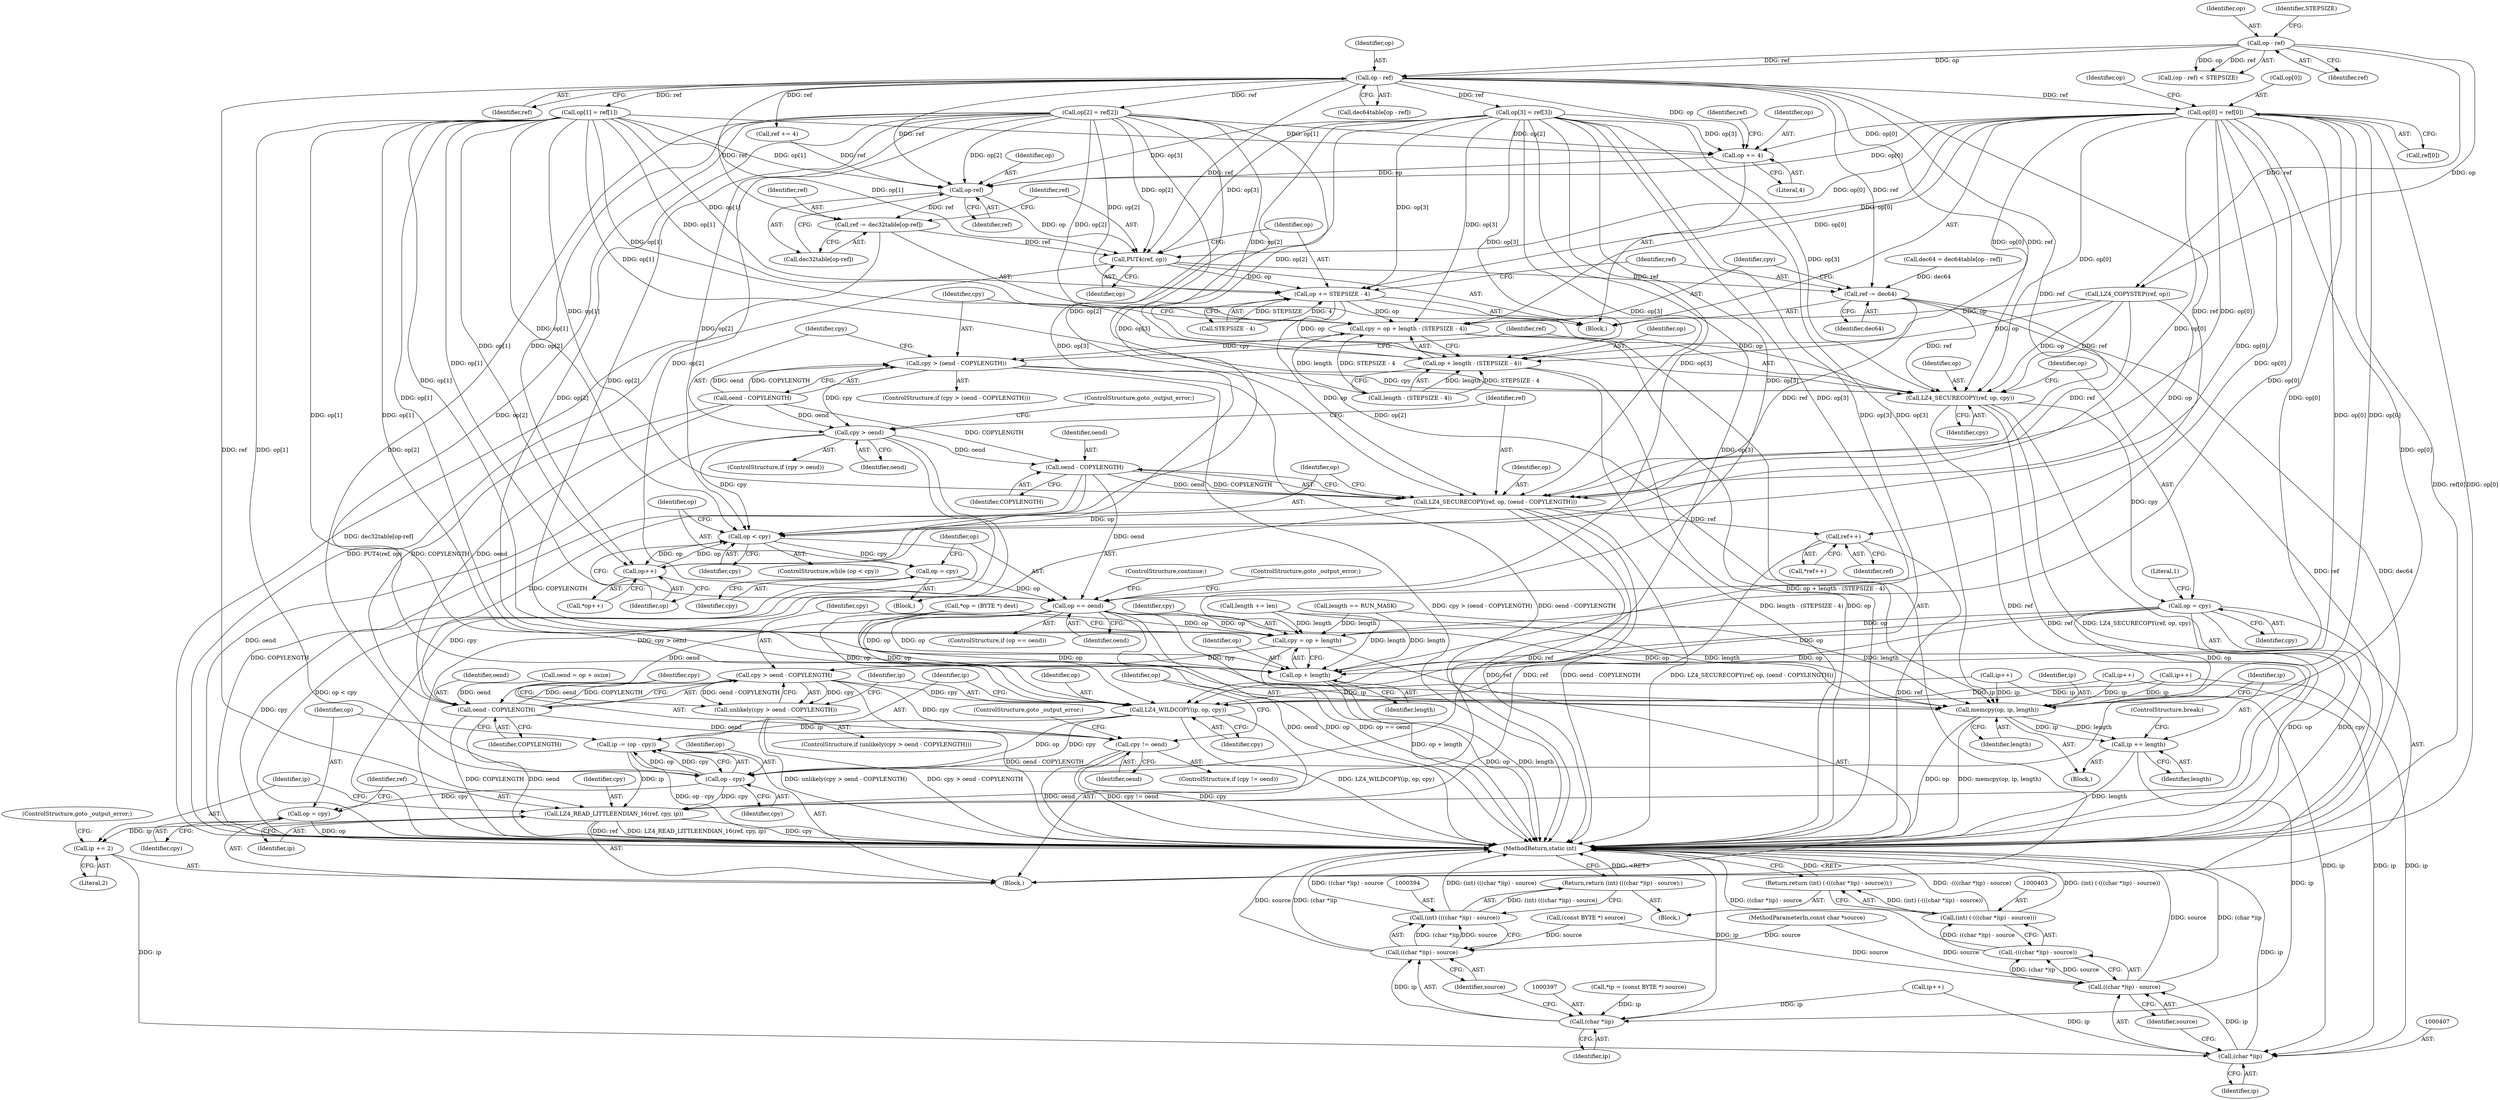 digraph "0_linux_206204a1162b995e2185275167b22468c00d6b36@array" {
"1000281" [label="(Call,op[0] = ref[0])"];
"1000278" [label="(Call,op - ref)"];
"1000268" [label="(Call,op - ref)"];
"1000194" [label="(Call,cpy = op + length)"];
"1000201" [label="(Call,cpy > oend - COPYLENGTH)"];
"1000200" [label="(Call,unlikely(cpy > oend - COPYLENGTH))"];
"1000208" [label="(Call,cpy != oend)"];
"1000220" [label="(Call,LZ4_WILDCOPY(ip, op, cpy))"];
"1000224" [label="(Call,ip -= (op - cpy))"];
"1000232" [label="(Call,LZ4_READ_LITTLEENDIAN_16(ref, cpy, ip))"];
"1000236" [label="(Call,ip += 2)"];
"1000406" [label="(Call,(char *)ip)"];
"1000405" [label="(Call,((char *)ip) - source)"];
"1000404" [label="(Call,-(((char *)ip) - source))"];
"1000402" [label="(Call,(int) (-(((char *)ip) - source)))"];
"1000401" [label="(Return,return (int) (-(((char *)ip) - source));)"];
"1000226" [label="(Call,op - cpy)"];
"1000229" [label="(Call,op = cpy)"];
"1000196" [label="(Call,op + length)"];
"1000212" [label="(Call,memcpy(op, ip, length))"];
"1000216" [label="(Call,ip += length)"];
"1000396" [label="(Call,(char *)ip)"];
"1000395" [label="(Call,((char *)ip) - source)"];
"1000393" [label="(Call,(int) (((char *)ip) - source))"];
"1000392" [label="(Return,return (int) (((char *)ip) - source);)"];
"1000309" [label="(Call,op += 4)"];
"1000319" [label="(Call,op-ref)"];
"1000315" [label="(Call,ref -= dec32table[op-ref])"];
"1000322" [label="(Call,PUT4(ref, op))"];
"1000325" [label="(Call,op += STEPSIZE - 4)"];
"1000338" [label="(Call,cpy = op + length - (STEPSIZE - 4))"];
"1000348" [label="(Call,cpy > (oend - COPYLENGTH))"];
"1000355" [label="(Call,cpy > oend)"];
"1000362" [label="(Call,oend - COPYLENGTH)"];
"1000203" [label="(Call,oend - COPYLENGTH)"];
"1000359" [label="(Call,LZ4_SECURECOPY(ref, op, (oend - COPYLENGTH)))"];
"1000366" [label="(Call,op < cpy)"];
"1000371" [label="(Call,op++)"];
"1000376" [label="(Call,op = cpy)"];
"1000380" [label="(Call,op == oend)"];
"1000374" [label="(Call,ref++)"];
"1000385" [label="(Call,LZ4_SECURECOPY(ref, op, cpy))"];
"1000389" [label="(Call,op = cpy)"];
"1000340" [label="(Call,op + length - (STEPSIZE - 4))"];
"1000330" [label="(Call,ref -= dec64)"];
"1000205" [label="(Identifier,COPYLENGTH)"];
"1000195" [label="(Identifier,cpy)"];
"1000227" [label="(Identifier,op)"];
"1000315" [label="(Call,ref -= dec32table[op-ref])"];
"1000217" [label="(Identifier,ip)"];
"1000316" [label="(Identifier,ref)"];
"1000387" [label="(Identifier,op)"];
"1000373" [label="(Call,*ref++)"];
"1000320" [label="(Identifier,op)"];
"1000395" [label="(Call,((char *)ip) - source)"];
"1000218" [label="(Identifier,length)"];
"1000354" [label="(ControlStructure,if (cpy > oend))"];
"1000317" [label="(Call,dec32table[op-ref])"];
"1000357" [label="(Identifier,oend)"];
"1000377" [label="(Identifier,op)"];
"1000219" [label="(ControlStructure,break;)"];
"1000374" [label="(Call,ref++)"];
"1000410" [label="(MethodReturn,static int)"];
"1000276" [label="(Call,dec64table[op - ref])"];
"1000281" [label="(Call,op[0] = ref[0])"];
"1000272" [label="(Block,)"];
"1000295" [label="(Call,op[2] = ref[2])"];
"1000404" [label="(Call,-(((char *)ip) - source))"];
"1000204" [label="(Identifier,oend)"];
"1000131" [label="(Call,oend = op + osize)"];
"1000290" [label="(Identifier,op)"];
"1000363" [label="(Identifier,oend)"];
"1000386" [label="(Identifier,ref)"];
"1000207" [label="(ControlStructure,if (cpy != oend))"];
"1000392" [label="(Return,return (int) (((char *)ip) - source);)"];
"1000384" [label="(ControlStructure,continue;)"];
"1000385" [label="(Call,LZ4_SECURECOPY(ref, op, cpy))"];
"1000114" [label="(MethodParameterIn,const char *source)"];
"1000350" [label="(Call,oend - COPYLENGTH)"];
"1000375" [label="(Identifier,ref)"];
"1000191" [label="(Call,length += len)"];
"1000147" [label="(Block,)"];
"1000167" [label="(Call,ip++)"];
"1000371" [label="(Call,op++)"];
"1000368" [label="(Identifier,cpy)"];
"1000401" [label="(Return,return (int) (-(((char *)ip) - source));)"];
"1000321" [label="(Identifier,ref)"];
"1000203" [label="(Call,oend - COPYLENGTH)"];
"1000390" [label="(Identifier,op)"];
"1000361" [label="(Identifier,op)"];
"1000236" [label="(Call,ip += 2)"];
"1000367" [label="(Identifier,op)"];
"1000342" [label="(Call,length - (STEPSIZE - 4))"];
"1000211" [label="(ControlStructure,goto _output_error;)"];
"1000225" [label="(Identifier,ip)"];
"1000323" [label="(Identifier,ref)"];
"1000366" [label="(Call,op < cpy)"];
"1000353" [label="(Block,)"];
"1000200" [label="(Call,unlikely(cpy > oend - COPYLENGTH))"];
"1000383" [label="(ControlStructure,goto _output_error;)"];
"1000267" [label="(Call,(op - ref) < STEPSIZE)"];
"1000348" [label="(Call,cpy > (oend - COPYLENGTH))"];
"1000358" [label="(ControlStructure,goto _output_error;)"];
"1000285" [label="(Call,ref[0])"];
"1000288" [label="(Call,op[1] = ref[1])"];
"1000326" [label="(Identifier,op)"];
"1000232" [label="(Call,LZ4_READ_LITTLEENDIAN_16(ref, cpy, ip))"];
"1000382" [label="(Identifier,oend)"];
"1000238" [label="(Literal,2)"];
"1000222" [label="(Identifier,op)"];
"1000221" [label="(Identifier,ip)"];
"1000341" [label="(Identifier,op)"];
"1000199" [label="(ControlStructure,if (unlikely(cpy > oend - COPYLENGTH)))"];
"1000146" [label="(Literal,1)"];
"1000370" [label="(Call,*op++)"];
"1000359" [label="(Call,LZ4_SECURECOPY(ref, op, (oend - COPYLENGTH)))"];
"1000121" [label="(Call,(const BYTE *) source)"];
"1000393" [label="(Call,(int) (((char *)ip) - source))"];
"1000194" [label="(Call,cpy = op + length)"];
"1000376" [label="(Call,op = cpy)"];
"1000197" [label="(Identifier,op)"];
"1000339" [label="(Identifier,cpy)"];
"1000268" [label="(Call,op - ref)"];
"1000379" [label="(ControlStructure,if (op == oend))"];
"1000372" [label="(Identifier,op)"];
"1000274" [label="(Call,dec64 = dec64table[op - ref])"];
"1000280" [label="(Identifier,ref)"];
"1000234" [label="(Identifier,cpy)"];
"1000119" [label="(Call,*ip = (const BYTE *) source)"];
"1000362" [label="(Call,oend - COPYLENGTH)"];
"1000330" [label="(Call,ref -= dec64)"];
"1000402" [label="(Call,(int) (-(((char *)ip) - source)))"];
"1000325" [label="(Call,op += STEPSIZE - 4)"];
"1000327" [label="(Call,STEPSIZE - 4)"];
"1000322" [label="(Call,PUT4(ref, op))"];
"1000226" [label="(Call,op - cpy)"];
"1000233" [label="(Identifier,ref)"];
"1000206" [label="(Block,)"];
"1000237" [label="(Identifier,ip)"];
"1000389" [label="(Call,op = cpy)"];
"1000159" [label="(Call,length == RUN_MASK)"];
"1000408" [label="(Identifier,ip)"];
"1000209" [label="(Identifier,cpy)"];
"1000235" [label="(Identifier,ip)"];
"1000335" [label="(Call,LZ4_COPYSTEP(ref, op))"];
"1000356" [label="(Identifier,cpy)"];
"1000381" [label="(Identifier,op)"];
"1000215" [label="(Identifier,length)"];
"1000319" [label="(Call,op-ref)"];
"1000231" [label="(Identifier,cpy)"];
"1000198" [label="(Identifier,length)"];
"1000230" [label="(Identifier,op)"];
"1000338" [label="(Call,cpy = op + length - (STEPSIZE - 4))"];
"1000347" [label="(ControlStructure,if (cpy > (oend - COPYLENGTH)))"];
"1000349" [label="(Identifier,cpy)"];
"1000210" [label="(Identifier,oend)"];
"1000391" [label="(Identifier,cpy)"];
"1000126" [label="(Call,*op = (BYTE *) dest)"];
"1000279" [label="(Identifier,op)"];
"1000214" [label="(Identifier,ip)"];
"1000312" [label="(Call,ref += 4)"];
"1000331" [label="(Identifier,ref)"];
"1000282" [label="(Call,op[0])"];
"1000220" [label="(Call,LZ4_WILDCOPY(ip, op, cpy))"];
"1000201" [label="(Call,cpy > oend - COPYLENGTH)"];
"1000399" [label="(Identifier,source)"];
"1000269" [label="(Identifier,op)"];
"1000228" [label="(Identifier,cpy)"];
"1000309" [label="(Call,op += 4)"];
"1000380" [label="(Call,op == oend)"];
"1000340" [label="(Call,op + length - (STEPSIZE - 4))"];
"1000208" [label="(Call,cpy != oend)"];
"1000117" [label="(Block,)"];
"1000229" [label="(Call,op = cpy)"];
"1000278" [label="(Call,op - ref)"];
"1000365" [label="(ControlStructure,while (op < cpy))"];
"1000196" [label="(Call,op + length)"];
"1000302" [label="(Call,op[3] = ref[3])"];
"1000216" [label="(Call,ip += length)"];
"1000179" [label="(Call,ip++)"];
"1000409" [label="(Identifier,source)"];
"1000271" [label="(Identifier,STEPSIZE)"];
"1000224" [label="(Call,ip -= (op - cpy))"];
"1000364" [label="(Identifier,COPYLENGTH)"];
"1000398" [label="(Identifier,ip)"];
"1000360" [label="(Identifier,ref)"];
"1000311" [label="(Literal,4)"];
"1000270" [label="(Identifier,ref)"];
"1000202" [label="(Identifier,cpy)"];
"1000239" [label="(ControlStructure,goto _output_error;)"];
"1000355" [label="(Call,cpy > oend)"];
"1000406" [label="(Call,(char *)ip)"];
"1000213" [label="(Identifier,op)"];
"1000313" [label="(Identifier,ref)"];
"1000405" [label="(Call,((char *)ip) - source)"];
"1000324" [label="(Identifier,op)"];
"1000378" [label="(Identifier,cpy)"];
"1000151" [label="(Call,ip++)"];
"1000388" [label="(Identifier,cpy)"];
"1000396" [label="(Call,(char *)ip)"];
"1000212" [label="(Call,memcpy(op, ip, length))"];
"1000310" [label="(Identifier,op)"];
"1000332" [label="(Identifier,dec64)"];
"1000263" [label="(Call,ip++)"];
"1000223" [label="(Identifier,cpy)"];
"1000281" -> "1000272"  [label="AST: "];
"1000281" -> "1000285"  [label="CFG: "];
"1000282" -> "1000281"  [label="AST: "];
"1000285" -> "1000281"  [label="AST: "];
"1000290" -> "1000281"  [label="CFG: "];
"1000281" -> "1000410"  [label="DDG: ref[0]"];
"1000281" -> "1000410"  [label="DDG: op[0]"];
"1000281" -> "1000194"  [label="DDG: op[0]"];
"1000281" -> "1000196"  [label="DDG: op[0]"];
"1000281" -> "1000212"  [label="DDG: op[0]"];
"1000281" -> "1000220"  [label="DDG: op[0]"];
"1000281" -> "1000226"  [label="DDG: op[0]"];
"1000278" -> "1000281"  [label="DDG: ref"];
"1000281" -> "1000309"  [label="DDG: op[0]"];
"1000281" -> "1000319"  [label="DDG: op[0]"];
"1000281" -> "1000322"  [label="DDG: op[0]"];
"1000281" -> "1000325"  [label="DDG: op[0]"];
"1000281" -> "1000338"  [label="DDG: op[0]"];
"1000281" -> "1000340"  [label="DDG: op[0]"];
"1000281" -> "1000359"  [label="DDG: op[0]"];
"1000281" -> "1000366"  [label="DDG: op[0]"];
"1000281" -> "1000371"  [label="DDG: op[0]"];
"1000281" -> "1000380"  [label="DDG: op[0]"];
"1000281" -> "1000385"  [label="DDG: op[0]"];
"1000278" -> "1000276"  [label="AST: "];
"1000278" -> "1000280"  [label="CFG: "];
"1000279" -> "1000278"  [label="AST: "];
"1000280" -> "1000278"  [label="AST: "];
"1000276" -> "1000278"  [label="CFG: "];
"1000278" -> "1000232"  [label="DDG: ref"];
"1000268" -> "1000278"  [label="DDG: op"];
"1000268" -> "1000278"  [label="DDG: ref"];
"1000278" -> "1000288"  [label="DDG: ref"];
"1000278" -> "1000295"  [label="DDG: ref"];
"1000278" -> "1000302"  [label="DDG: ref"];
"1000278" -> "1000309"  [label="DDG: op"];
"1000278" -> "1000312"  [label="DDG: ref"];
"1000278" -> "1000315"  [label="DDG: ref"];
"1000278" -> "1000319"  [label="DDG: ref"];
"1000278" -> "1000322"  [label="DDG: ref"];
"1000278" -> "1000330"  [label="DDG: ref"];
"1000278" -> "1000359"  [label="DDG: ref"];
"1000278" -> "1000374"  [label="DDG: ref"];
"1000278" -> "1000385"  [label="DDG: ref"];
"1000268" -> "1000267"  [label="AST: "];
"1000268" -> "1000270"  [label="CFG: "];
"1000269" -> "1000268"  [label="AST: "];
"1000270" -> "1000268"  [label="AST: "];
"1000271" -> "1000268"  [label="CFG: "];
"1000268" -> "1000267"  [label="DDG: op"];
"1000268" -> "1000267"  [label="DDG: ref"];
"1000268" -> "1000335"  [label="DDG: ref"];
"1000268" -> "1000335"  [label="DDG: op"];
"1000194" -> "1000147"  [label="AST: "];
"1000194" -> "1000196"  [label="CFG: "];
"1000195" -> "1000194"  [label="AST: "];
"1000196" -> "1000194"  [label="AST: "];
"1000202" -> "1000194"  [label="CFG: "];
"1000194" -> "1000410"  [label="DDG: op + length"];
"1000295" -> "1000194"  [label="DDG: op[2]"];
"1000302" -> "1000194"  [label="DDG: op[3]"];
"1000389" -> "1000194"  [label="DDG: op"];
"1000380" -> "1000194"  [label="DDG: op"];
"1000288" -> "1000194"  [label="DDG: op[1]"];
"1000126" -> "1000194"  [label="DDG: op"];
"1000159" -> "1000194"  [label="DDG: length"];
"1000191" -> "1000194"  [label="DDG: length"];
"1000194" -> "1000201"  [label="DDG: cpy"];
"1000201" -> "1000200"  [label="AST: "];
"1000201" -> "1000203"  [label="CFG: "];
"1000202" -> "1000201"  [label="AST: "];
"1000203" -> "1000201"  [label="AST: "];
"1000200" -> "1000201"  [label="CFG: "];
"1000201" -> "1000410"  [label="DDG: oend - COPYLENGTH"];
"1000201" -> "1000200"  [label="DDG: cpy"];
"1000201" -> "1000200"  [label="DDG: oend - COPYLENGTH"];
"1000203" -> "1000201"  [label="DDG: oend"];
"1000203" -> "1000201"  [label="DDG: COPYLENGTH"];
"1000201" -> "1000208"  [label="DDG: cpy"];
"1000201" -> "1000220"  [label="DDG: cpy"];
"1000200" -> "1000199"  [label="AST: "];
"1000209" -> "1000200"  [label="CFG: "];
"1000221" -> "1000200"  [label="CFG: "];
"1000200" -> "1000410"  [label="DDG: cpy > oend - COPYLENGTH"];
"1000200" -> "1000410"  [label="DDG: unlikely(cpy > oend - COPYLENGTH)"];
"1000208" -> "1000207"  [label="AST: "];
"1000208" -> "1000210"  [label="CFG: "];
"1000209" -> "1000208"  [label="AST: "];
"1000210" -> "1000208"  [label="AST: "];
"1000211" -> "1000208"  [label="CFG: "];
"1000213" -> "1000208"  [label="CFG: "];
"1000208" -> "1000410"  [label="DDG: cpy"];
"1000208" -> "1000410"  [label="DDG: oend"];
"1000208" -> "1000410"  [label="DDG: cpy != oend"];
"1000203" -> "1000208"  [label="DDG: oend"];
"1000220" -> "1000147"  [label="AST: "];
"1000220" -> "1000223"  [label="CFG: "];
"1000221" -> "1000220"  [label="AST: "];
"1000222" -> "1000220"  [label="AST: "];
"1000223" -> "1000220"  [label="AST: "];
"1000225" -> "1000220"  [label="CFG: "];
"1000220" -> "1000410"  [label="DDG: LZ4_WILDCOPY(ip, op, cpy)"];
"1000167" -> "1000220"  [label="DDG: ip"];
"1000151" -> "1000220"  [label="DDG: ip"];
"1000179" -> "1000220"  [label="DDG: ip"];
"1000295" -> "1000220"  [label="DDG: op[2]"];
"1000302" -> "1000220"  [label="DDG: op[3]"];
"1000288" -> "1000220"  [label="DDG: op[1]"];
"1000389" -> "1000220"  [label="DDG: op"];
"1000380" -> "1000220"  [label="DDG: op"];
"1000126" -> "1000220"  [label="DDG: op"];
"1000220" -> "1000224"  [label="DDG: ip"];
"1000220" -> "1000226"  [label="DDG: op"];
"1000220" -> "1000226"  [label="DDG: cpy"];
"1000224" -> "1000147"  [label="AST: "];
"1000224" -> "1000226"  [label="CFG: "];
"1000225" -> "1000224"  [label="AST: "];
"1000226" -> "1000224"  [label="AST: "];
"1000230" -> "1000224"  [label="CFG: "];
"1000224" -> "1000410"  [label="DDG: op - cpy"];
"1000226" -> "1000224"  [label="DDG: op"];
"1000226" -> "1000224"  [label="DDG: cpy"];
"1000224" -> "1000232"  [label="DDG: ip"];
"1000232" -> "1000147"  [label="AST: "];
"1000232" -> "1000235"  [label="CFG: "];
"1000233" -> "1000232"  [label="AST: "];
"1000234" -> "1000232"  [label="AST: "];
"1000235" -> "1000232"  [label="AST: "];
"1000237" -> "1000232"  [label="CFG: "];
"1000232" -> "1000410"  [label="DDG: ref"];
"1000232" -> "1000410"  [label="DDG: LZ4_READ_LITTLEENDIAN_16(ref, cpy, ip)"];
"1000232" -> "1000410"  [label="DDG: cpy"];
"1000374" -> "1000232"  [label="DDG: ref"];
"1000359" -> "1000232"  [label="DDG: ref"];
"1000385" -> "1000232"  [label="DDG: ref"];
"1000226" -> "1000232"  [label="DDG: cpy"];
"1000232" -> "1000236"  [label="DDG: ip"];
"1000236" -> "1000147"  [label="AST: "];
"1000236" -> "1000238"  [label="CFG: "];
"1000237" -> "1000236"  [label="AST: "];
"1000238" -> "1000236"  [label="AST: "];
"1000239" -> "1000236"  [label="CFG: "];
"1000236" -> "1000406"  [label="DDG: ip"];
"1000406" -> "1000405"  [label="AST: "];
"1000406" -> "1000408"  [label="CFG: "];
"1000407" -> "1000406"  [label="AST: "];
"1000408" -> "1000406"  [label="AST: "];
"1000409" -> "1000406"  [label="CFG: "];
"1000406" -> "1000410"  [label="DDG: ip"];
"1000406" -> "1000405"  [label="DDG: ip"];
"1000167" -> "1000406"  [label="DDG: ip"];
"1000151" -> "1000406"  [label="DDG: ip"];
"1000263" -> "1000406"  [label="DDG: ip"];
"1000179" -> "1000406"  [label="DDG: ip"];
"1000405" -> "1000404"  [label="AST: "];
"1000405" -> "1000409"  [label="CFG: "];
"1000409" -> "1000405"  [label="AST: "];
"1000404" -> "1000405"  [label="CFG: "];
"1000405" -> "1000410"  [label="DDG: source"];
"1000405" -> "1000410"  [label="DDG: (char *)ip"];
"1000405" -> "1000404"  [label="DDG: (char *)ip"];
"1000405" -> "1000404"  [label="DDG: source"];
"1000121" -> "1000405"  [label="DDG: source"];
"1000114" -> "1000405"  [label="DDG: source"];
"1000404" -> "1000402"  [label="AST: "];
"1000402" -> "1000404"  [label="CFG: "];
"1000404" -> "1000410"  [label="DDG: ((char *)ip) - source"];
"1000404" -> "1000402"  [label="DDG: ((char *)ip) - source"];
"1000402" -> "1000401"  [label="AST: "];
"1000403" -> "1000402"  [label="AST: "];
"1000401" -> "1000402"  [label="CFG: "];
"1000402" -> "1000410"  [label="DDG: -(((char *)ip) - source)"];
"1000402" -> "1000410"  [label="DDG: (int) (-(((char *)ip) - source))"];
"1000402" -> "1000401"  [label="DDG: (int) (-(((char *)ip) - source))"];
"1000401" -> "1000117"  [label="AST: "];
"1000410" -> "1000401"  [label="CFG: "];
"1000401" -> "1000410"  [label="DDG: <RET>"];
"1000226" -> "1000228"  [label="CFG: "];
"1000227" -> "1000226"  [label="AST: "];
"1000228" -> "1000226"  [label="AST: "];
"1000295" -> "1000226"  [label="DDG: op[2]"];
"1000302" -> "1000226"  [label="DDG: op[3]"];
"1000288" -> "1000226"  [label="DDG: op[1]"];
"1000226" -> "1000229"  [label="DDG: cpy"];
"1000229" -> "1000147"  [label="AST: "];
"1000229" -> "1000231"  [label="CFG: "];
"1000230" -> "1000229"  [label="AST: "];
"1000231" -> "1000229"  [label="AST: "];
"1000233" -> "1000229"  [label="CFG: "];
"1000229" -> "1000410"  [label="DDG: op"];
"1000196" -> "1000198"  [label="CFG: "];
"1000197" -> "1000196"  [label="AST: "];
"1000198" -> "1000196"  [label="AST: "];
"1000196" -> "1000410"  [label="DDG: op"];
"1000196" -> "1000410"  [label="DDG: length"];
"1000295" -> "1000196"  [label="DDG: op[2]"];
"1000302" -> "1000196"  [label="DDG: op[3]"];
"1000389" -> "1000196"  [label="DDG: op"];
"1000380" -> "1000196"  [label="DDG: op"];
"1000288" -> "1000196"  [label="DDG: op[1]"];
"1000126" -> "1000196"  [label="DDG: op"];
"1000159" -> "1000196"  [label="DDG: length"];
"1000191" -> "1000196"  [label="DDG: length"];
"1000212" -> "1000206"  [label="AST: "];
"1000212" -> "1000215"  [label="CFG: "];
"1000213" -> "1000212"  [label="AST: "];
"1000214" -> "1000212"  [label="AST: "];
"1000215" -> "1000212"  [label="AST: "];
"1000217" -> "1000212"  [label="CFG: "];
"1000212" -> "1000410"  [label="DDG: memcpy(op, ip, length)"];
"1000212" -> "1000410"  [label="DDG: op"];
"1000295" -> "1000212"  [label="DDG: op[2]"];
"1000302" -> "1000212"  [label="DDG: op[3]"];
"1000288" -> "1000212"  [label="DDG: op[1]"];
"1000389" -> "1000212"  [label="DDG: op"];
"1000380" -> "1000212"  [label="DDG: op"];
"1000126" -> "1000212"  [label="DDG: op"];
"1000167" -> "1000212"  [label="DDG: ip"];
"1000151" -> "1000212"  [label="DDG: ip"];
"1000179" -> "1000212"  [label="DDG: ip"];
"1000159" -> "1000212"  [label="DDG: length"];
"1000191" -> "1000212"  [label="DDG: length"];
"1000212" -> "1000216"  [label="DDG: length"];
"1000212" -> "1000216"  [label="DDG: ip"];
"1000216" -> "1000206"  [label="AST: "];
"1000216" -> "1000218"  [label="CFG: "];
"1000217" -> "1000216"  [label="AST: "];
"1000218" -> "1000216"  [label="AST: "];
"1000219" -> "1000216"  [label="CFG: "];
"1000216" -> "1000410"  [label="DDG: length"];
"1000216" -> "1000396"  [label="DDG: ip"];
"1000396" -> "1000395"  [label="AST: "];
"1000396" -> "1000398"  [label="CFG: "];
"1000397" -> "1000396"  [label="AST: "];
"1000398" -> "1000396"  [label="AST: "];
"1000399" -> "1000396"  [label="CFG: "];
"1000396" -> "1000410"  [label="DDG: ip"];
"1000396" -> "1000395"  [label="DDG: ip"];
"1000263" -> "1000396"  [label="DDG: ip"];
"1000119" -> "1000396"  [label="DDG: ip"];
"1000395" -> "1000393"  [label="AST: "];
"1000395" -> "1000399"  [label="CFG: "];
"1000399" -> "1000395"  [label="AST: "];
"1000393" -> "1000395"  [label="CFG: "];
"1000395" -> "1000410"  [label="DDG: (char *)ip"];
"1000395" -> "1000410"  [label="DDG: source"];
"1000395" -> "1000393"  [label="DDG: (char *)ip"];
"1000395" -> "1000393"  [label="DDG: source"];
"1000121" -> "1000395"  [label="DDG: source"];
"1000114" -> "1000395"  [label="DDG: source"];
"1000393" -> "1000392"  [label="AST: "];
"1000394" -> "1000393"  [label="AST: "];
"1000392" -> "1000393"  [label="CFG: "];
"1000393" -> "1000410"  [label="DDG: (int) (((char *)ip) - source)"];
"1000393" -> "1000410"  [label="DDG: ((char *)ip) - source"];
"1000393" -> "1000392"  [label="DDG: (int) (((char *)ip) - source)"];
"1000392" -> "1000117"  [label="AST: "];
"1000410" -> "1000392"  [label="CFG: "];
"1000392" -> "1000410"  [label="DDG: <RET>"];
"1000309" -> "1000272"  [label="AST: "];
"1000309" -> "1000311"  [label="CFG: "];
"1000310" -> "1000309"  [label="AST: "];
"1000311" -> "1000309"  [label="AST: "];
"1000313" -> "1000309"  [label="CFG: "];
"1000295" -> "1000309"  [label="DDG: op[2]"];
"1000302" -> "1000309"  [label="DDG: op[3]"];
"1000288" -> "1000309"  [label="DDG: op[1]"];
"1000309" -> "1000319"  [label="DDG: op"];
"1000319" -> "1000317"  [label="AST: "];
"1000319" -> "1000321"  [label="CFG: "];
"1000320" -> "1000319"  [label="AST: "];
"1000321" -> "1000319"  [label="AST: "];
"1000317" -> "1000319"  [label="CFG: "];
"1000319" -> "1000315"  [label="DDG: ref"];
"1000295" -> "1000319"  [label="DDG: op[2]"];
"1000302" -> "1000319"  [label="DDG: op[3]"];
"1000288" -> "1000319"  [label="DDG: op[1]"];
"1000312" -> "1000319"  [label="DDG: ref"];
"1000319" -> "1000322"  [label="DDG: op"];
"1000315" -> "1000272"  [label="AST: "];
"1000315" -> "1000317"  [label="CFG: "];
"1000316" -> "1000315"  [label="AST: "];
"1000317" -> "1000315"  [label="AST: "];
"1000323" -> "1000315"  [label="CFG: "];
"1000315" -> "1000410"  [label="DDG: dec32table[op-ref]"];
"1000315" -> "1000322"  [label="DDG: ref"];
"1000322" -> "1000272"  [label="AST: "];
"1000322" -> "1000324"  [label="CFG: "];
"1000323" -> "1000322"  [label="AST: "];
"1000324" -> "1000322"  [label="AST: "];
"1000326" -> "1000322"  [label="CFG: "];
"1000322" -> "1000410"  [label="DDG: PUT4(ref, op)"];
"1000295" -> "1000322"  [label="DDG: op[2]"];
"1000302" -> "1000322"  [label="DDG: op[3]"];
"1000288" -> "1000322"  [label="DDG: op[1]"];
"1000322" -> "1000325"  [label="DDG: op"];
"1000322" -> "1000330"  [label="DDG: ref"];
"1000325" -> "1000272"  [label="AST: "];
"1000325" -> "1000327"  [label="CFG: "];
"1000326" -> "1000325"  [label="AST: "];
"1000327" -> "1000325"  [label="AST: "];
"1000331" -> "1000325"  [label="CFG: "];
"1000327" -> "1000325"  [label="DDG: STEPSIZE"];
"1000327" -> "1000325"  [label="DDG: 4"];
"1000295" -> "1000325"  [label="DDG: op[2]"];
"1000302" -> "1000325"  [label="DDG: op[3]"];
"1000288" -> "1000325"  [label="DDG: op[1]"];
"1000325" -> "1000338"  [label="DDG: op"];
"1000325" -> "1000340"  [label="DDG: op"];
"1000325" -> "1000359"  [label="DDG: op"];
"1000325" -> "1000385"  [label="DDG: op"];
"1000338" -> "1000147"  [label="AST: "];
"1000338" -> "1000340"  [label="CFG: "];
"1000339" -> "1000338"  [label="AST: "];
"1000340" -> "1000338"  [label="AST: "];
"1000349" -> "1000338"  [label="CFG: "];
"1000338" -> "1000410"  [label="DDG: op + length - (STEPSIZE - 4)"];
"1000295" -> "1000338"  [label="DDG: op[2]"];
"1000302" -> "1000338"  [label="DDG: op[3]"];
"1000288" -> "1000338"  [label="DDG: op[1]"];
"1000335" -> "1000338"  [label="DDG: op"];
"1000342" -> "1000338"  [label="DDG: length"];
"1000342" -> "1000338"  [label="DDG: STEPSIZE - 4"];
"1000338" -> "1000348"  [label="DDG: cpy"];
"1000348" -> "1000347"  [label="AST: "];
"1000348" -> "1000350"  [label="CFG: "];
"1000349" -> "1000348"  [label="AST: "];
"1000350" -> "1000348"  [label="AST: "];
"1000356" -> "1000348"  [label="CFG: "];
"1000386" -> "1000348"  [label="CFG: "];
"1000348" -> "1000410"  [label="DDG: cpy > (oend - COPYLENGTH)"];
"1000348" -> "1000410"  [label="DDG: oend - COPYLENGTH"];
"1000350" -> "1000348"  [label="DDG: oend"];
"1000350" -> "1000348"  [label="DDG: COPYLENGTH"];
"1000348" -> "1000355"  [label="DDG: cpy"];
"1000348" -> "1000385"  [label="DDG: cpy"];
"1000355" -> "1000354"  [label="AST: "];
"1000355" -> "1000357"  [label="CFG: "];
"1000356" -> "1000355"  [label="AST: "];
"1000357" -> "1000355"  [label="AST: "];
"1000358" -> "1000355"  [label="CFG: "];
"1000360" -> "1000355"  [label="CFG: "];
"1000355" -> "1000410"  [label="DDG: cpy"];
"1000355" -> "1000410"  [label="DDG: oend"];
"1000355" -> "1000410"  [label="DDG: cpy > oend"];
"1000350" -> "1000355"  [label="DDG: oend"];
"1000355" -> "1000362"  [label="DDG: oend"];
"1000355" -> "1000366"  [label="DDG: cpy"];
"1000362" -> "1000359"  [label="AST: "];
"1000362" -> "1000364"  [label="CFG: "];
"1000363" -> "1000362"  [label="AST: "];
"1000364" -> "1000362"  [label="AST: "];
"1000359" -> "1000362"  [label="CFG: "];
"1000362" -> "1000410"  [label="DDG: COPYLENGTH"];
"1000362" -> "1000203"  [label="DDG: COPYLENGTH"];
"1000362" -> "1000359"  [label="DDG: oend"];
"1000362" -> "1000359"  [label="DDG: COPYLENGTH"];
"1000350" -> "1000362"  [label="DDG: COPYLENGTH"];
"1000362" -> "1000380"  [label="DDG: oend"];
"1000203" -> "1000205"  [label="CFG: "];
"1000204" -> "1000203"  [label="AST: "];
"1000205" -> "1000203"  [label="AST: "];
"1000203" -> "1000410"  [label="DDG: COPYLENGTH"];
"1000203" -> "1000410"  [label="DDG: oend"];
"1000350" -> "1000203"  [label="DDG: oend"];
"1000350" -> "1000203"  [label="DDG: COPYLENGTH"];
"1000131" -> "1000203"  [label="DDG: oend"];
"1000380" -> "1000203"  [label="DDG: oend"];
"1000359" -> "1000353"  [label="AST: "];
"1000360" -> "1000359"  [label="AST: "];
"1000361" -> "1000359"  [label="AST: "];
"1000367" -> "1000359"  [label="CFG: "];
"1000359" -> "1000410"  [label="DDG: ref"];
"1000359" -> "1000410"  [label="DDG: oend - COPYLENGTH"];
"1000359" -> "1000410"  [label="DDG: LZ4_SECURECOPY(ref, op, (oend - COPYLENGTH))"];
"1000330" -> "1000359"  [label="DDG: ref"];
"1000335" -> "1000359"  [label="DDG: ref"];
"1000335" -> "1000359"  [label="DDG: op"];
"1000295" -> "1000359"  [label="DDG: op[2]"];
"1000302" -> "1000359"  [label="DDG: op[3]"];
"1000288" -> "1000359"  [label="DDG: op[1]"];
"1000359" -> "1000366"  [label="DDG: op"];
"1000359" -> "1000374"  [label="DDG: ref"];
"1000366" -> "1000365"  [label="AST: "];
"1000366" -> "1000368"  [label="CFG: "];
"1000367" -> "1000366"  [label="AST: "];
"1000368" -> "1000366"  [label="AST: "];
"1000372" -> "1000366"  [label="CFG: "];
"1000377" -> "1000366"  [label="CFG: "];
"1000366" -> "1000410"  [label="DDG: op < cpy"];
"1000295" -> "1000366"  [label="DDG: op[2]"];
"1000302" -> "1000366"  [label="DDG: op[3]"];
"1000288" -> "1000366"  [label="DDG: op[1]"];
"1000371" -> "1000366"  [label="DDG: op"];
"1000366" -> "1000371"  [label="DDG: op"];
"1000366" -> "1000376"  [label="DDG: cpy"];
"1000371" -> "1000370"  [label="AST: "];
"1000371" -> "1000372"  [label="CFG: "];
"1000372" -> "1000371"  [label="AST: "];
"1000370" -> "1000371"  [label="CFG: "];
"1000295" -> "1000371"  [label="DDG: op[2]"];
"1000302" -> "1000371"  [label="DDG: op[3]"];
"1000288" -> "1000371"  [label="DDG: op[1]"];
"1000376" -> "1000353"  [label="AST: "];
"1000376" -> "1000378"  [label="CFG: "];
"1000377" -> "1000376"  [label="AST: "];
"1000378" -> "1000376"  [label="AST: "];
"1000381" -> "1000376"  [label="CFG: "];
"1000376" -> "1000410"  [label="DDG: cpy"];
"1000376" -> "1000380"  [label="DDG: op"];
"1000380" -> "1000379"  [label="AST: "];
"1000380" -> "1000382"  [label="CFG: "];
"1000381" -> "1000380"  [label="AST: "];
"1000382" -> "1000380"  [label="AST: "];
"1000383" -> "1000380"  [label="CFG: "];
"1000384" -> "1000380"  [label="CFG: "];
"1000380" -> "1000410"  [label="DDG: op == oend"];
"1000380" -> "1000410"  [label="DDG: oend"];
"1000380" -> "1000410"  [label="DDG: op"];
"1000295" -> "1000380"  [label="DDG: op[2]"];
"1000302" -> "1000380"  [label="DDG: op[3]"];
"1000288" -> "1000380"  [label="DDG: op[1]"];
"1000374" -> "1000373"  [label="AST: "];
"1000374" -> "1000375"  [label="CFG: "];
"1000375" -> "1000374"  [label="AST: "];
"1000373" -> "1000374"  [label="CFG: "];
"1000374" -> "1000410"  [label="DDG: ref"];
"1000385" -> "1000147"  [label="AST: "];
"1000385" -> "1000388"  [label="CFG: "];
"1000386" -> "1000385"  [label="AST: "];
"1000387" -> "1000385"  [label="AST: "];
"1000388" -> "1000385"  [label="AST: "];
"1000390" -> "1000385"  [label="CFG: "];
"1000385" -> "1000410"  [label="DDG: ref"];
"1000385" -> "1000410"  [label="DDG: LZ4_SECURECOPY(ref, op, cpy)"];
"1000330" -> "1000385"  [label="DDG: ref"];
"1000335" -> "1000385"  [label="DDG: ref"];
"1000335" -> "1000385"  [label="DDG: op"];
"1000295" -> "1000385"  [label="DDG: op[2]"];
"1000302" -> "1000385"  [label="DDG: op[3]"];
"1000288" -> "1000385"  [label="DDG: op[1]"];
"1000385" -> "1000389"  [label="DDG: cpy"];
"1000389" -> "1000147"  [label="AST: "];
"1000389" -> "1000391"  [label="CFG: "];
"1000390" -> "1000389"  [label="AST: "];
"1000391" -> "1000389"  [label="AST: "];
"1000146" -> "1000389"  [label="CFG: "];
"1000389" -> "1000410"  [label="DDG: op"];
"1000389" -> "1000410"  [label="DDG: cpy"];
"1000340" -> "1000342"  [label="CFG: "];
"1000341" -> "1000340"  [label="AST: "];
"1000342" -> "1000340"  [label="AST: "];
"1000340" -> "1000410"  [label="DDG: length - (STEPSIZE - 4)"];
"1000340" -> "1000410"  [label="DDG: op"];
"1000295" -> "1000340"  [label="DDG: op[2]"];
"1000302" -> "1000340"  [label="DDG: op[3]"];
"1000288" -> "1000340"  [label="DDG: op[1]"];
"1000335" -> "1000340"  [label="DDG: op"];
"1000342" -> "1000340"  [label="DDG: length"];
"1000342" -> "1000340"  [label="DDG: STEPSIZE - 4"];
"1000330" -> "1000272"  [label="AST: "];
"1000330" -> "1000332"  [label="CFG: "];
"1000331" -> "1000330"  [label="AST: "];
"1000332" -> "1000330"  [label="AST: "];
"1000339" -> "1000330"  [label="CFG: "];
"1000330" -> "1000410"  [label="DDG: ref"];
"1000330" -> "1000410"  [label="DDG: dec64"];
"1000274" -> "1000330"  [label="DDG: dec64"];
}
